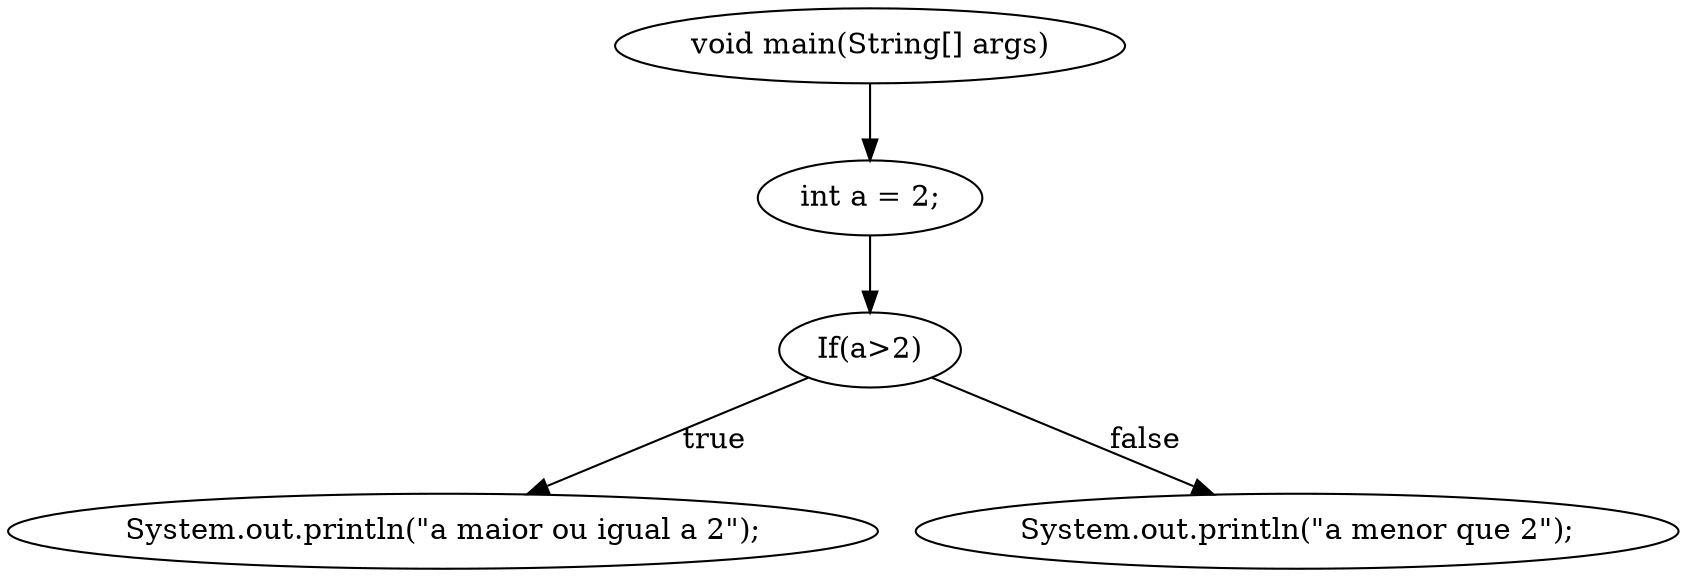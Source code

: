 digraph graphname{
"void main(String[] args)" -> "int a = 2;"
"int a = 2;" -> "If(a>2)"
"If(a>2)" -> "System.out.println(\"a maior ou igual a 2\");"[label="true"]
"If(a>2)" -> "System.out.println(\"a menor que 2\");"[label="false"]
}
